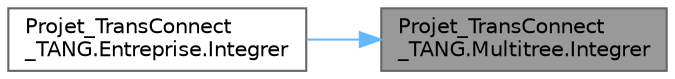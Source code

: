 digraph "Projet_TransConnect_TANG.Multitree.Integrer"
{
 // LATEX_PDF_SIZE
  bgcolor="transparent";
  edge [fontname=Helvetica,fontsize=10,labelfontname=Helvetica,labelfontsize=10];
  node [fontname=Helvetica,fontsize=10,shape=box,height=0.2,width=0.4];
  rankdir="RL";
  Node1 [id="Node000001",label="Projet_TransConnect\l_TANG.Multitree.Integrer",height=0.2,width=0.4,color="gray40", fillcolor="grey60", style="filled", fontcolor="black",tooltip="Intègre un nouveau salarié sous un supérieur hiérarchique."];
  Node1 -> Node2 [id="edge1_Node000001_Node000002",dir="back",color="steelblue1",style="solid",tooltip=" "];
  Node2 [id="Node000002",label="Projet_TransConnect\l_TANG.Entreprise.Integrer",height=0.2,width=0.4,color="grey40", fillcolor="white", style="filled",URL="$class_projet___trans_connect___t_a_n_g_1_1_entreprise.html#a0ea54635ad2a2c3a41fa9c7cae962a81",tooltip="Intègre un nouveau salarié dans l'organigramme sous la supervision d'un supérieur hiérarchique."];
}
